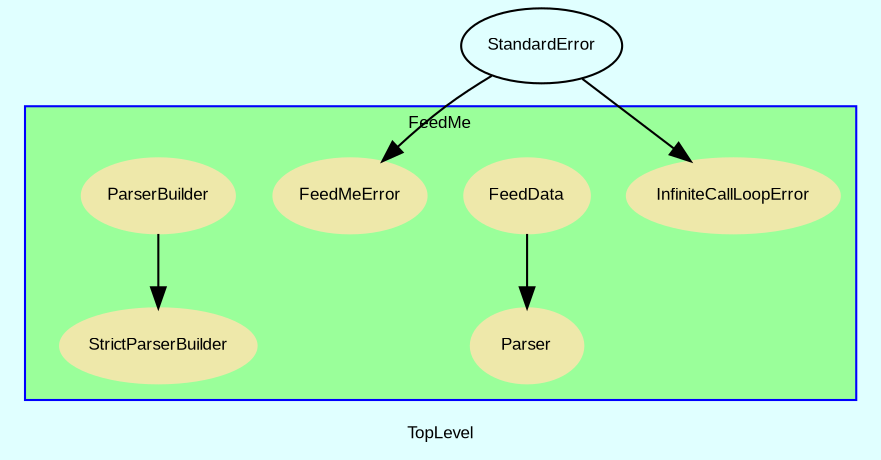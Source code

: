 digraph TopLevel {
    compound = true
    bgcolor = lightcyan1
    fontname = Arial
    fontsize = 8
    label = "TopLevel"
    node [
        fontname = Arial,
        fontsize = 8,
        color = black
    ]

    StandardError [
        URL = "classes/StandardError.html",
        label = "StandardError"
    ]

    StandardError -> FeedMe__InfiniteCallLoopError [

    ]

    FeedMe__FeedData -> FeedMe__Parser [

    ]

    StandardError -> FeedMe__FeedMeError [

    ]

    FeedMe__ParserBuilder -> FeedMe__StrictParserBuilder [

    ]

    subgraph cluster_FeedMe {
        fillcolor = palegreen1
        URL = "classes/FeedMe.html"
        fontname = Arial
        color = blue
        label = "FeedMe"
        style = filled
        FeedMe [
            shape = plaintext,
            height = 0.01,
            width = 0.01,
            label = ""
        ]

        FeedMe__InfiniteCallLoopError [
            fontcolor = black,
            URL = "classes/FeedMe/InfiniteCallLoopError.html",
            shape = ellipse,
            color = palegoldenrod,
            style = filled,
            label = "InfiniteCallLoopError"
        ]

        FeedMe__FeedData [
            fontcolor = black,
            URL = "classes/FeedMe/FeedData.html",
            shape = ellipse,
            color = palegoldenrod,
            style = filled,
            label = "FeedData"
        ]

        FeedMe__Parser [
            fontcolor = black,
            URL = "classes/FeedMe/Parser.html",
            shape = ellipse,
            color = palegoldenrod,
            style = filled,
            label = "Parser"
        ]

        FeedMe__ParserBuilder [
            fontcolor = black,
            URL = "classes/FeedMe/ParserBuilder.html",
            shape = ellipse,
            color = palegoldenrod,
            style = filled,
            label = "ParserBuilder"
        ]

        FeedMe__FeedMeError [
            fontcolor = black,
            URL = "classes/FeedMe/FeedMeError.html",
            shape = ellipse,
            color = palegoldenrod,
            style = filled,
            label = "FeedMeError"
        ]

        FeedMe__StrictParserBuilder [
            fontcolor = black,
            URL = "classes/FeedMe/StrictParserBuilder.html",
            shape = ellipse,
            color = palegoldenrod,
            style = filled,
            label = "StrictParserBuilder"
        ]

    }

}

